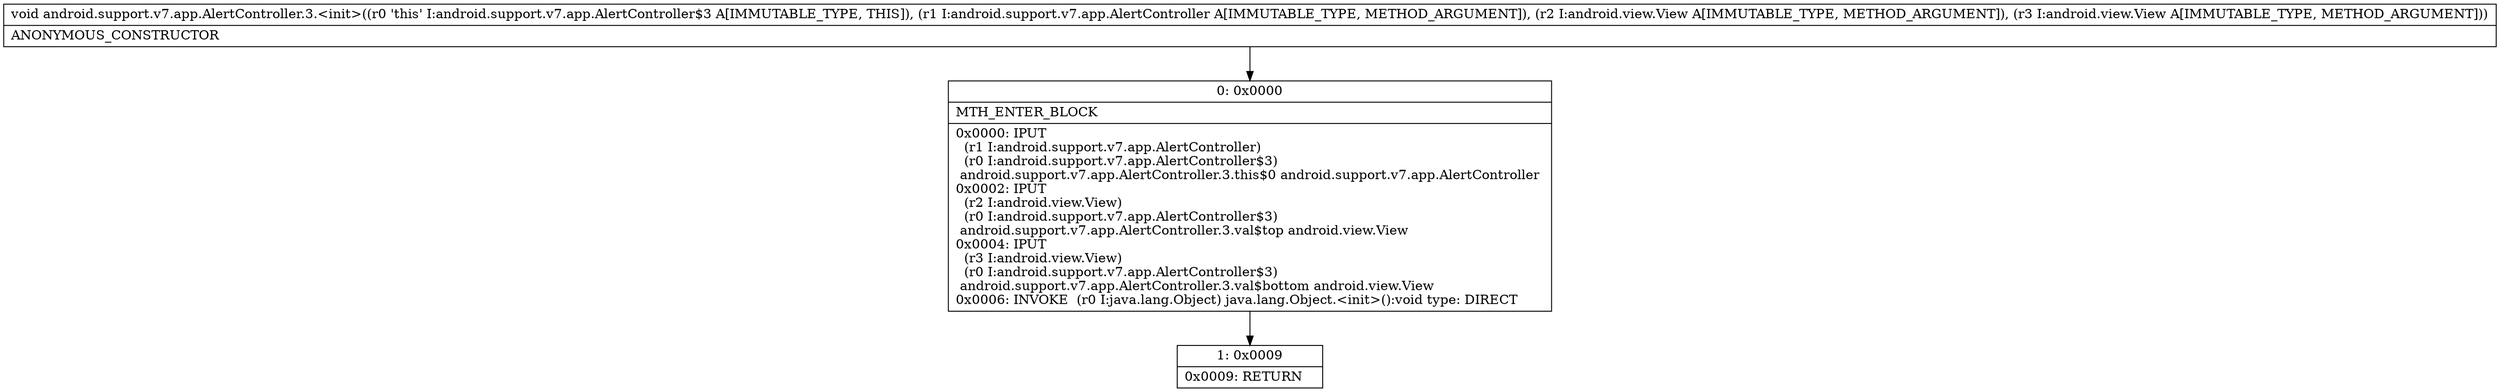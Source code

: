 digraph "CFG forandroid.support.v7.app.AlertController.3.\<init\>(Landroid\/support\/v7\/app\/AlertController;Landroid\/view\/View;Landroid\/view\/View;)V" {
Node_0 [shape=record,label="{0\:\ 0x0000|MTH_ENTER_BLOCK\l|0x0000: IPUT  \l  (r1 I:android.support.v7.app.AlertController)\l  (r0 I:android.support.v7.app.AlertController$3)\l android.support.v7.app.AlertController.3.this$0 android.support.v7.app.AlertController \l0x0002: IPUT  \l  (r2 I:android.view.View)\l  (r0 I:android.support.v7.app.AlertController$3)\l android.support.v7.app.AlertController.3.val$top android.view.View \l0x0004: IPUT  \l  (r3 I:android.view.View)\l  (r0 I:android.support.v7.app.AlertController$3)\l android.support.v7.app.AlertController.3.val$bottom android.view.View \l0x0006: INVOKE  (r0 I:java.lang.Object) java.lang.Object.\<init\>():void type: DIRECT \l}"];
Node_1 [shape=record,label="{1\:\ 0x0009|0x0009: RETURN   \l}"];
MethodNode[shape=record,label="{void android.support.v7.app.AlertController.3.\<init\>((r0 'this' I:android.support.v7.app.AlertController$3 A[IMMUTABLE_TYPE, THIS]), (r1 I:android.support.v7.app.AlertController A[IMMUTABLE_TYPE, METHOD_ARGUMENT]), (r2 I:android.view.View A[IMMUTABLE_TYPE, METHOD_ARGUMENT]), (r3 I:android.view.View A[IMMUTABLE_TYPE, METHOD_ARGUMENT]))  | ANONYMOUS_CONSTRUCTOR\l}"];
MethodNode -> Node_0;
Node_0 -> Node_1;
}

